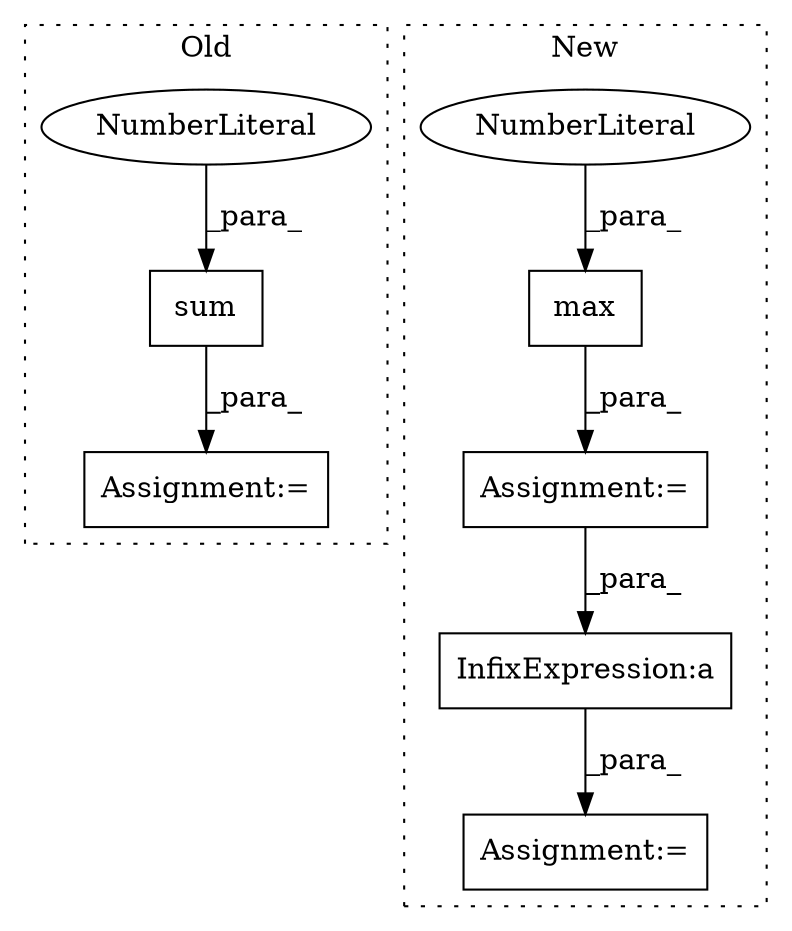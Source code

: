 digraph G {
subgraph cluster0 {
1 [label="sum" a="32" s="8433,8457" l="4,1" shape="box"];
5 [label="Assignment:=" a="7" s="8429" l="1" shape="box"];
6 [label="NumberLiteral" a="34" s="8451" l="1" shape="ellipse"];
label = "Old";
style="dotted";
}
subgraph cluster1 {
2 [label="max" a="32" s="8756,8779" l="4,1" shape="box"];
3 [label="Assignment:=" a="7" s="8755" l="1" shape="box"];
4 [label="NumberLiteral" a="34" s="8760" l="1" shape="ellipse"];
7 [label="InfixExpression:a" a="27" s="8933" l="3" shape="box"];
8 [label="Assignment:=" a="7" s="8928" l="1" shape="box"];
label = "New";
style="dotted";
}
1 -> 5 [label="_para_"];
2 -> 3 [label="_para_"];
3 -> 7 [label="_para_"];
4 -> 2 [label="_para_"];
6 -> 1 [label="_para_"];
7 -> 8 [label="_para_"];
}